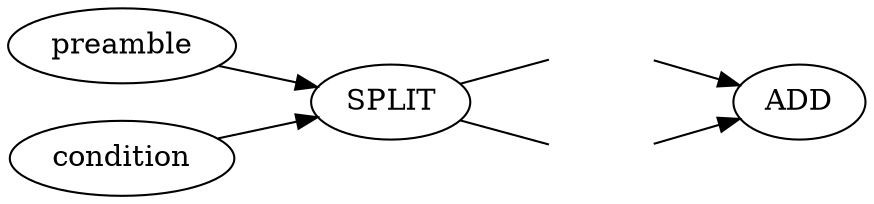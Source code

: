digraph{
#vertical 10
#include
  rankdir = LR;
  a[label="preamble",shape="ellipse"]
  b[label="condition",shape="ellipse"]
  c[label="SPLIT"]

  g1[style="invis"];
  g2[style="invis"];

  e[label="ADD"]

  a->c;
  b->c;
  c->g1 [dir=none];
  c->g2 [dir=none];
  g1->e;
  g2->e;
}

